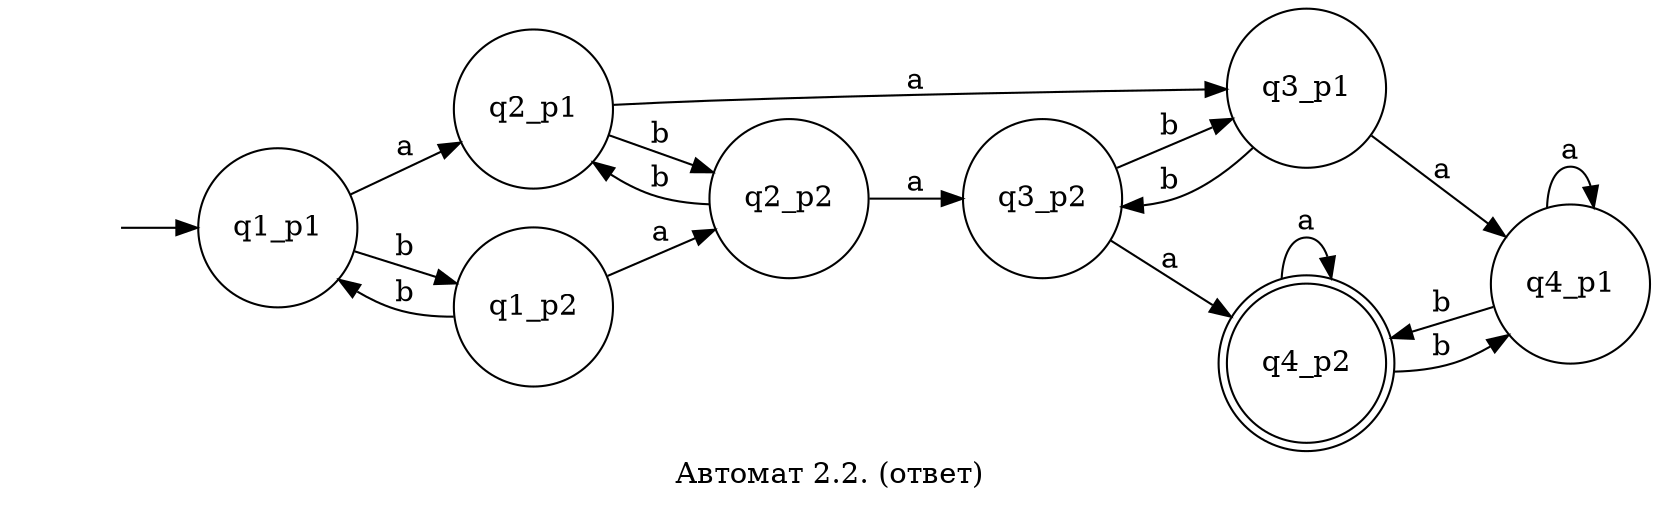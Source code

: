 digraph {
    rankdir = LR;
    label = "Автомат 2.2. (ответ)";
    "" [shape = none];
    node [shape = circle];
    q4_p2 [shape="doublecircle" ];
    ""->q1_p1;
    q1_p1->q2_p1[label="a"];
    q1_p1->q1_p2[label="b"];
    q1_p2->q2_p2[label="a"];
    q1_p2->q1_p1[label="b"];
    q2_p1->q3_p1[label="a"];
    q2_p1->q2_p2[label="b"];
    q2_p2->q3_p2[label="a"];
    q2_p2->q2_p1[label="b"];
    q3_p1->q4_p1[label="a"];
    q3_p1->q3_p2[label="b"];
    q3_p2->q4_p2[label="a"];
    q3_p2->q3_p1[label="b"];
    q4_p1->q4_p1[label="a"];
    q4_p1->q4_p2[label="b"];
    q4_p2->q4_p2[label="a"];
    q4_p2->q4_p1[label="b"];

}